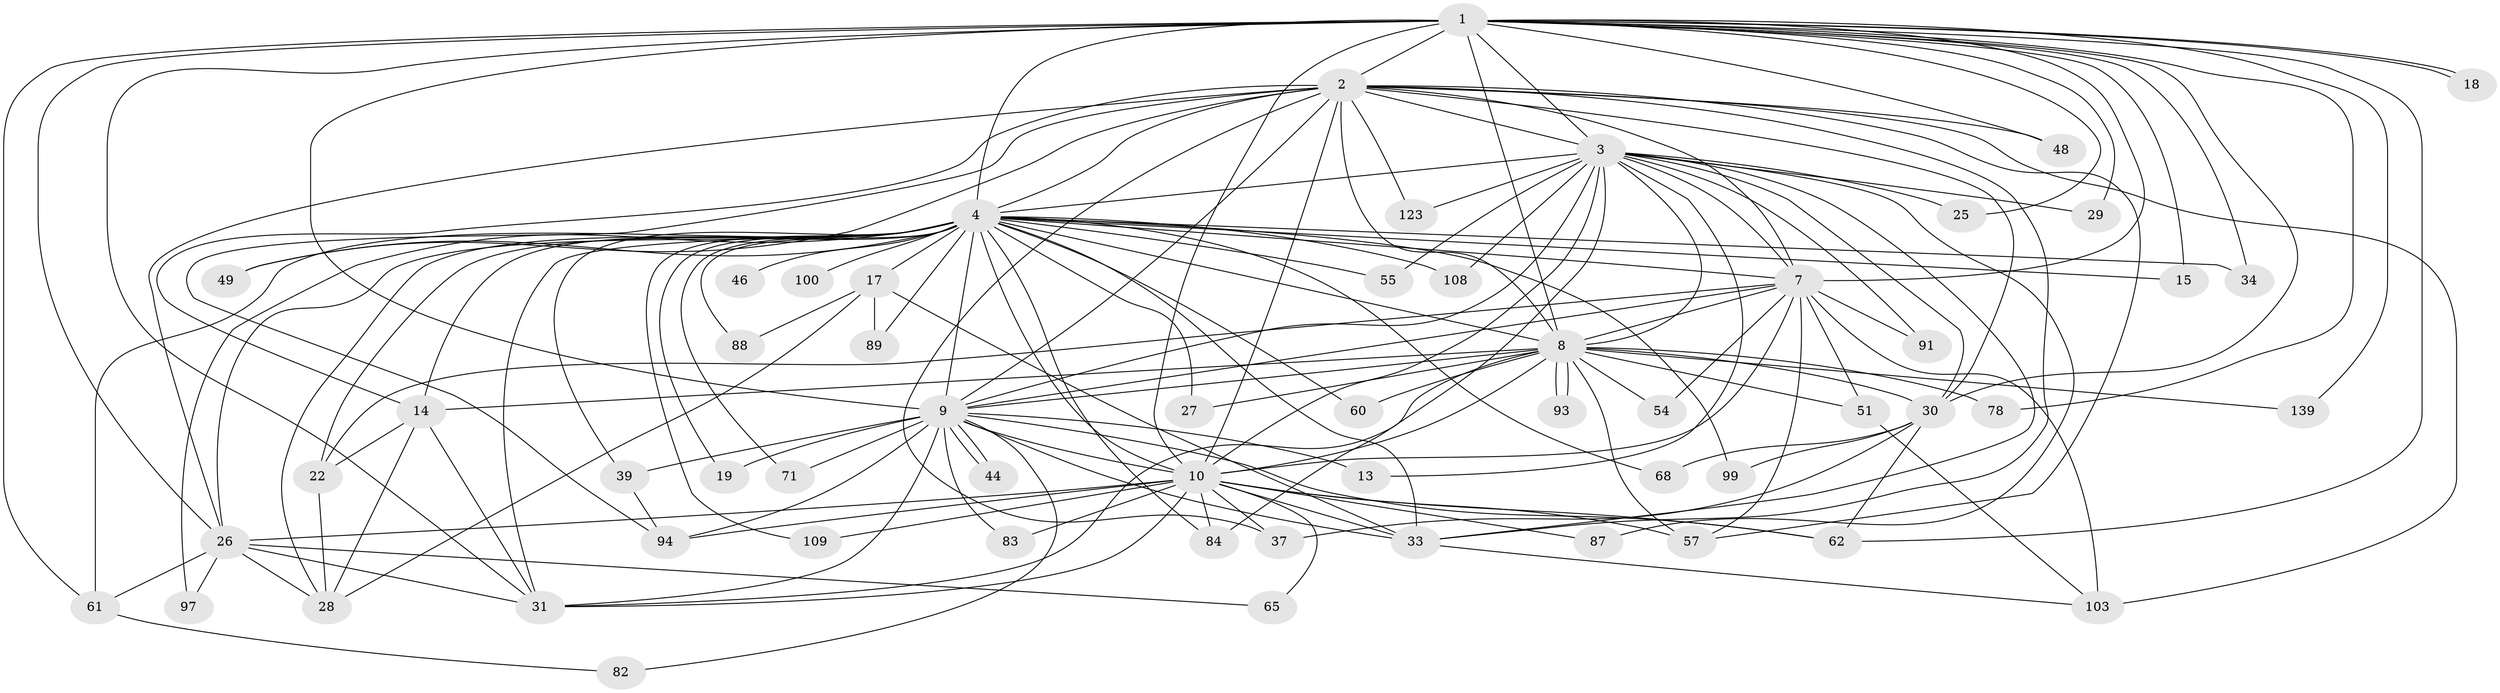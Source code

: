 // original degree distribution, {28: 0.00684931506849315, 22: 0.00684931506849315, 21: 0.00684931506849315, 27: 0.0136986301369863, 19: 0.00684931506849315, 30: 0.00684931506849315, 17: 0.00684931506849315, 26: 0.00684931506849315, 25: 0.00684931506849315, 5: 0.03424657534246575, 7: 0.0136986301369863, 2: 0.4794520547945205, 6: 0.03424657534246575, 3: 0.3013698630136986, 4: 0.0547945205479452, 10: 0.00684931506849315, 9: 0.00684931506849315}
// Generated by graph-tools (version 1.1) at 2025/17/03/04/25 18:17:22]
// undirected, 58 vertices, 154 edges
graph export_dot {
graph [start="1"]
  node [color=gray90,style=filled];
  1 [super="+98+32"];
  2;
  3 [super="+21"];
  4 [super="+5+120+20+12+50+40+38+73"];
  7 [super="+47"];
  8;
  9 [super="+24"];
  10 [super="+35+102+11+105+136"];
  13;
  14 [super="+80+113"];
  15 [super="+128"];
  17 [super="+101"];
  18;
  19 [super="+76"];
  22 [super="+77"];
  25;
  26 [super="+64+90"];
  27;
  28 [super="+67"];
  29;
  30 [super="+58"];
  31 [super="+36+56"];
  33 [super="+41+45+59"];
  34 [super="+96"];
  37 [super="+63"];
  39 [super="+124"];
  44;
  46;
  48;
  49;
  51 [super="+112"];
  54;
  55;
  57 [super="+132"];
  60;
  61 [super="+137+79+104"];
  62 [super="+92"];
  65;
  68;
  71 [super="+122"];
  78;
  82;
  83;
  84;
  87;
  88;
  89;
  91;
  93;
  94;
  97;
  99;
  100;
  103 [super="+118"];
  108;
  109;
  123;
  139;
  1 -- 2 [weight=2];
  1 -- 3 [weight=2];
  1 -- 4 [weight=5];
  1 -- 7;
  1 -- 8;
  1 -- 9;
  1 -- 10;
  1 -- 18;
  1 -- 18;
  1 -- 25 [weight=2];
  1 -- 26 [weight=2];
  1 -- 29;
  1 -- 30;
  1 -- 31 [weight=3];
  1 -- 34;
  1 -- 78;
  1 -- 139;
  1 -- 62;
  1 -- 61;
  1 -- 15;
  1 -- 48;
  2 -- 3;
  2 -- 4 [weight=3];
  2 -- 7;
  2 -- 8;
  2 -- 9;
  2 -- 10 [weight=2];
  2 -- 14;
  2 -- 30;
  2 -- 33;
  2 -- 37;
  2 -- 48;
  2 -- 49;
  2 -- 57;
  2 -- 94;
  2 -- 103;
  2 -- 123;
  2 -- 26;
  3 -- 4 [weight=4];
  3 -- 7;
  3 -- 8;
  3 -- 9;
  3 -- 10 [weight=2];
  3 -- 13;
  3 -- 25;
  3 -- 29;
  3 -- 84;
  3 -- 87;
  3 -- 91;
  3 -- 108;
  3 -- 123;
  3 -- 30;
  3 -- 55;
  3 -- 33;
  4 -- 7 [weight=4];
  4 -- 8 [weight=4];
  4 -- 9 [weight=6];
  4 -- 10 [weight=8];
  4 -- 15 [weight=2];
  4 -- 27;
  4 -- 39 [weight=2];
  4 -- 49;
  4 -- 60;
  4 -- 108;
  4 -- 17 [weight=3];
  4 -- 19;
  4 -- 22;
  4 -- 26 [weight=3];
  4 -- 28;
  4 -- 31 [weight=4];
  4 -- 33 [weight=3];
  4 -- 34 [weight=2];
  4 -- 46 [weight=2];
  4 -- 55;
  4 -- 61 [weight=3];
  4 -- 68;
  4 -- 71;
  4 -- 84;
  4 -- 88;
  4 -- 89;
  4 -- 99;
  4 -- 100;
  4 -- 109;
  4 -- 14 [weight=2];
  4 -- 97;
  7 -- 8;
  7 -- 9 [weight=2];
  7 -- 10 [weight=2];
  7 -- 51;
  7 -- 54;
  7 -- 103;
  7 -- 57;
  7 -- 22;
  7 -- 91;
  8 -- 9 [weight=2];
  8 -- 10 [weight=2];
  8 -- 14;
  8 -- 27;
  8 -- 51;
  8 -- 54;
  8 -- 57;
  8 -- 60;
  8 -- 78;
  8 -- 93;
  8 -- 93;
  8 -- 139;
  8 -- 30;
  8 -- 31 [weight=3];
  9 -- 10 [weight=2];
  9 -- 13;
  9 -- 19 [weight=2];
  9 -- 39;
  9 -- 44;
  9 -- 44;
  9 -- 71 [weight=3];
  9 -- 62;
  9 -- 33;
  9 -- 82;
  9 -- 83;
  9 -- 94;
  9 -- 31 [weight=2];
  10 -- 62;
  10 -- 84;
  10 -- 87;
  10 -- 94;
  10 -- 109;
  10 -- 57;
  10 -- 26 [weight=6];
  10 -- 65;
  10 -- 37;
  10 -- 83;
  10 -- 31;
  10 -- 33;
  14 -- 22;
  14 -- 28;
  14 -- 31;
  17 -- 88;
  17 -- 89;
  17 -- 28 [weight=2];
  17 -- 33;
  22 -- 28;
  26 -- 65;
  26 -- 97;
  26 -- 28;
  26 -- 61;
  26 -- 31;
  30 -- 99;
  30 -- 68;
  30 -- 62;
  30 -- 37;
  33 -- 103;
  39 -- 94;
  51 -- 103;
  61 -- 82;
}
